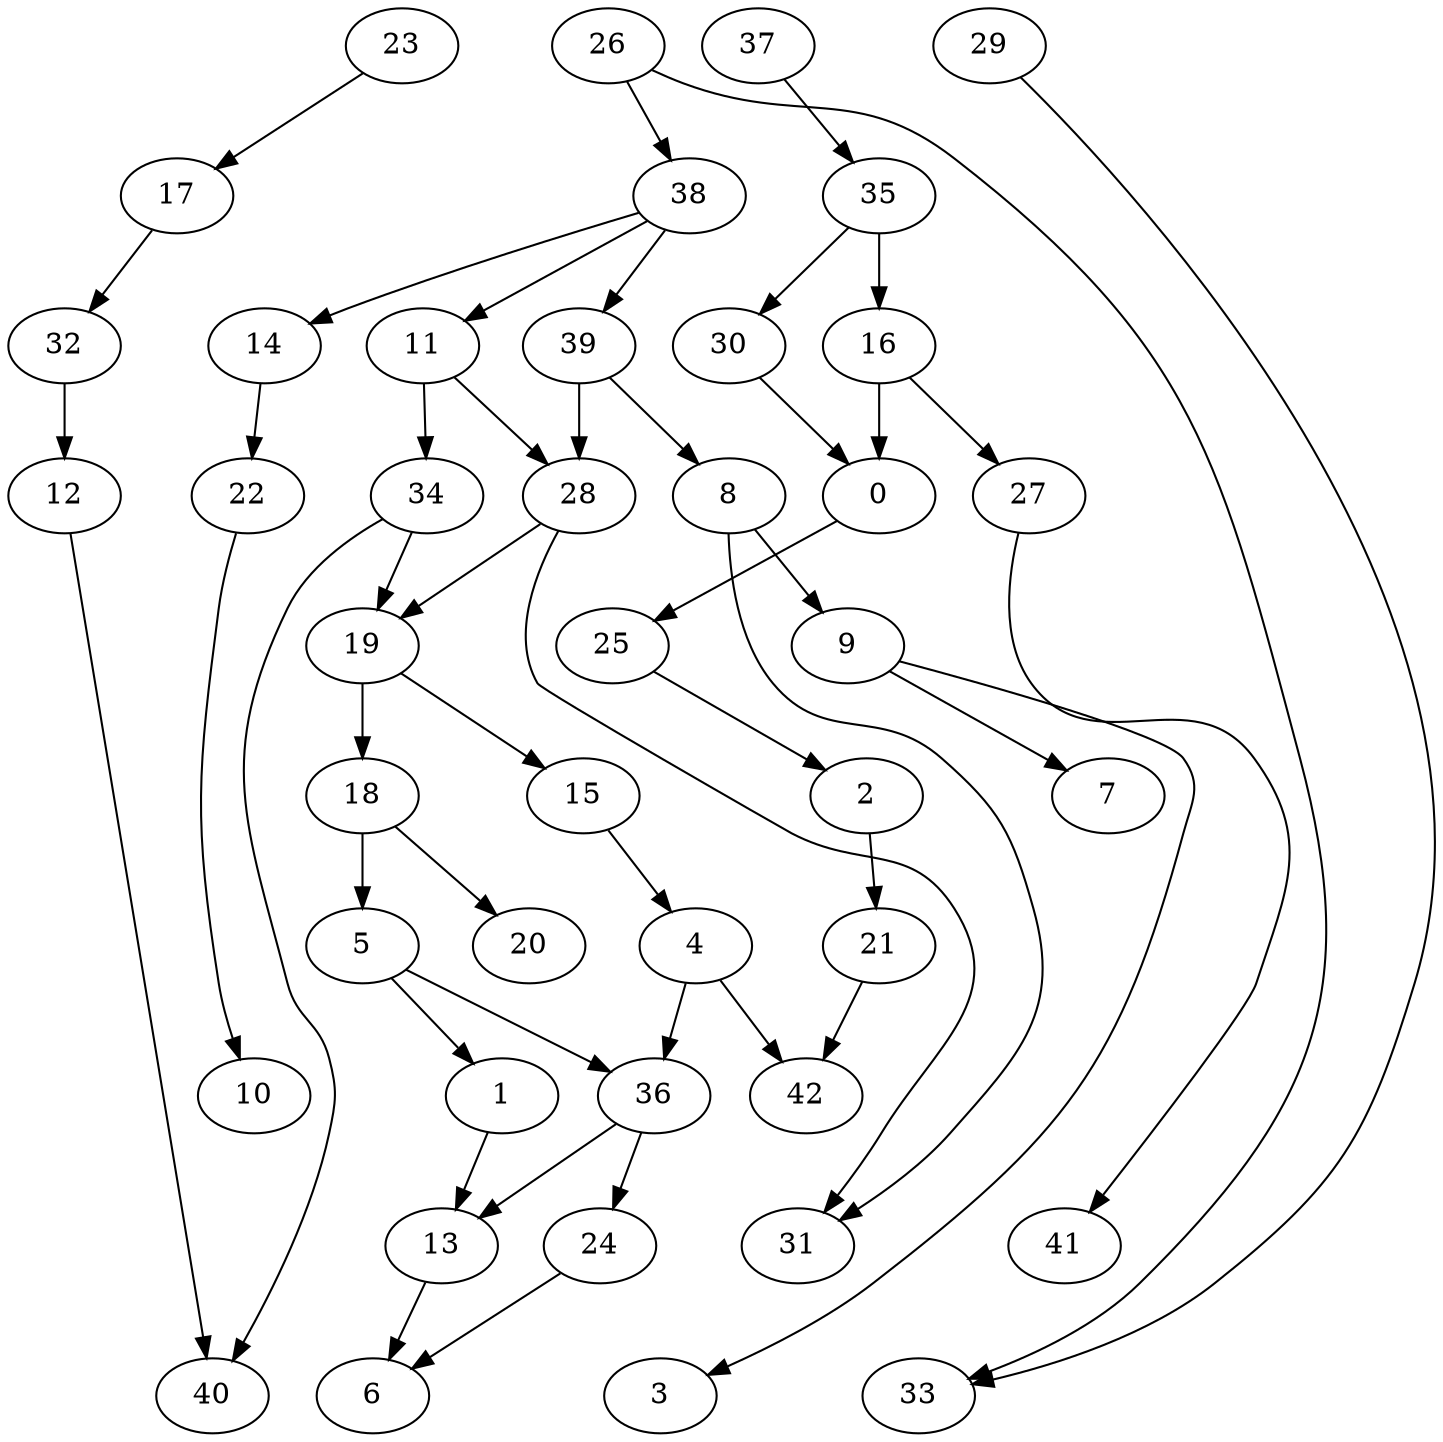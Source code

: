 digraph g {
0;
1;
2;
3;
4;
5;
6;
7;
8;
9;
10;
11;
12;
13;
14;
15;
16;
17;
18;
19;
20;
21;
22;
23;
24;
25;
26;
27;
28;
29;
30;
31;
32;
33;
34;
35;
36;
37;
38;
39;
40;
41;
42;
0 -> 25 [weight=0];
1 -> 13 [weight=0];
2 -> 21 [weight=0];
4 -> 42 [weight=0];
4 -> 36 [weight=0];
5 -> 1 [weight=0];
5 -> 36 [weight=0];
8 -> 9 [weight=0];
8 -> 31 [weight=0];
9 -> 3 [weight=0];
9 -> 7 [weight=0];
11 -> 28 [weight=0];
11 -> 34 [weight=0];
12 -> 40 [weight=0];
13 -> 6 [weight=0];
14 -> 22 [weight=0];
15 -> 4 [weight=0];
16 -> 0 [weight=0];
16 -> 27 [weight=0];
17 -> 32 [weight=0];
18 -> 5 [weight=0];
18 -> 20 [weight=0];
19 -> 15 [weight=0];
19 -> 18 [weight=0];
21 -> 42 [weight=0];
22 -> 10 [weight=0];
23 -> 17 [weight=0];
24 -> 6 [weight=0];
25 -> 2 [weight=0];
26 -> 33 [weight=0];
26 -> 38 [weight=0];
27 -> 41 [weight=0];
28 -> 31 [weight=0];
28 -> 19 [weight=0];
29 -> 33 [weight=0];
30 -> 0 [weight=0];
32 -> 12 [weight=0];
34 -> 40 [weight=0];
34 -> 19 [weight=0];
35 -> 16 [weight=1];
35 -> 30 [weight=0];
36 -> 13 [weight=0];
36 -> 24 [weight=0];
37 -> 35 [weight=0];
38 -> 39 [weight=0];
38 -> 11 [weight=0];
38 -> 14 [weight=0];
39 -> 8 [weight=0];
39 -> 28 [weight=0];
}
